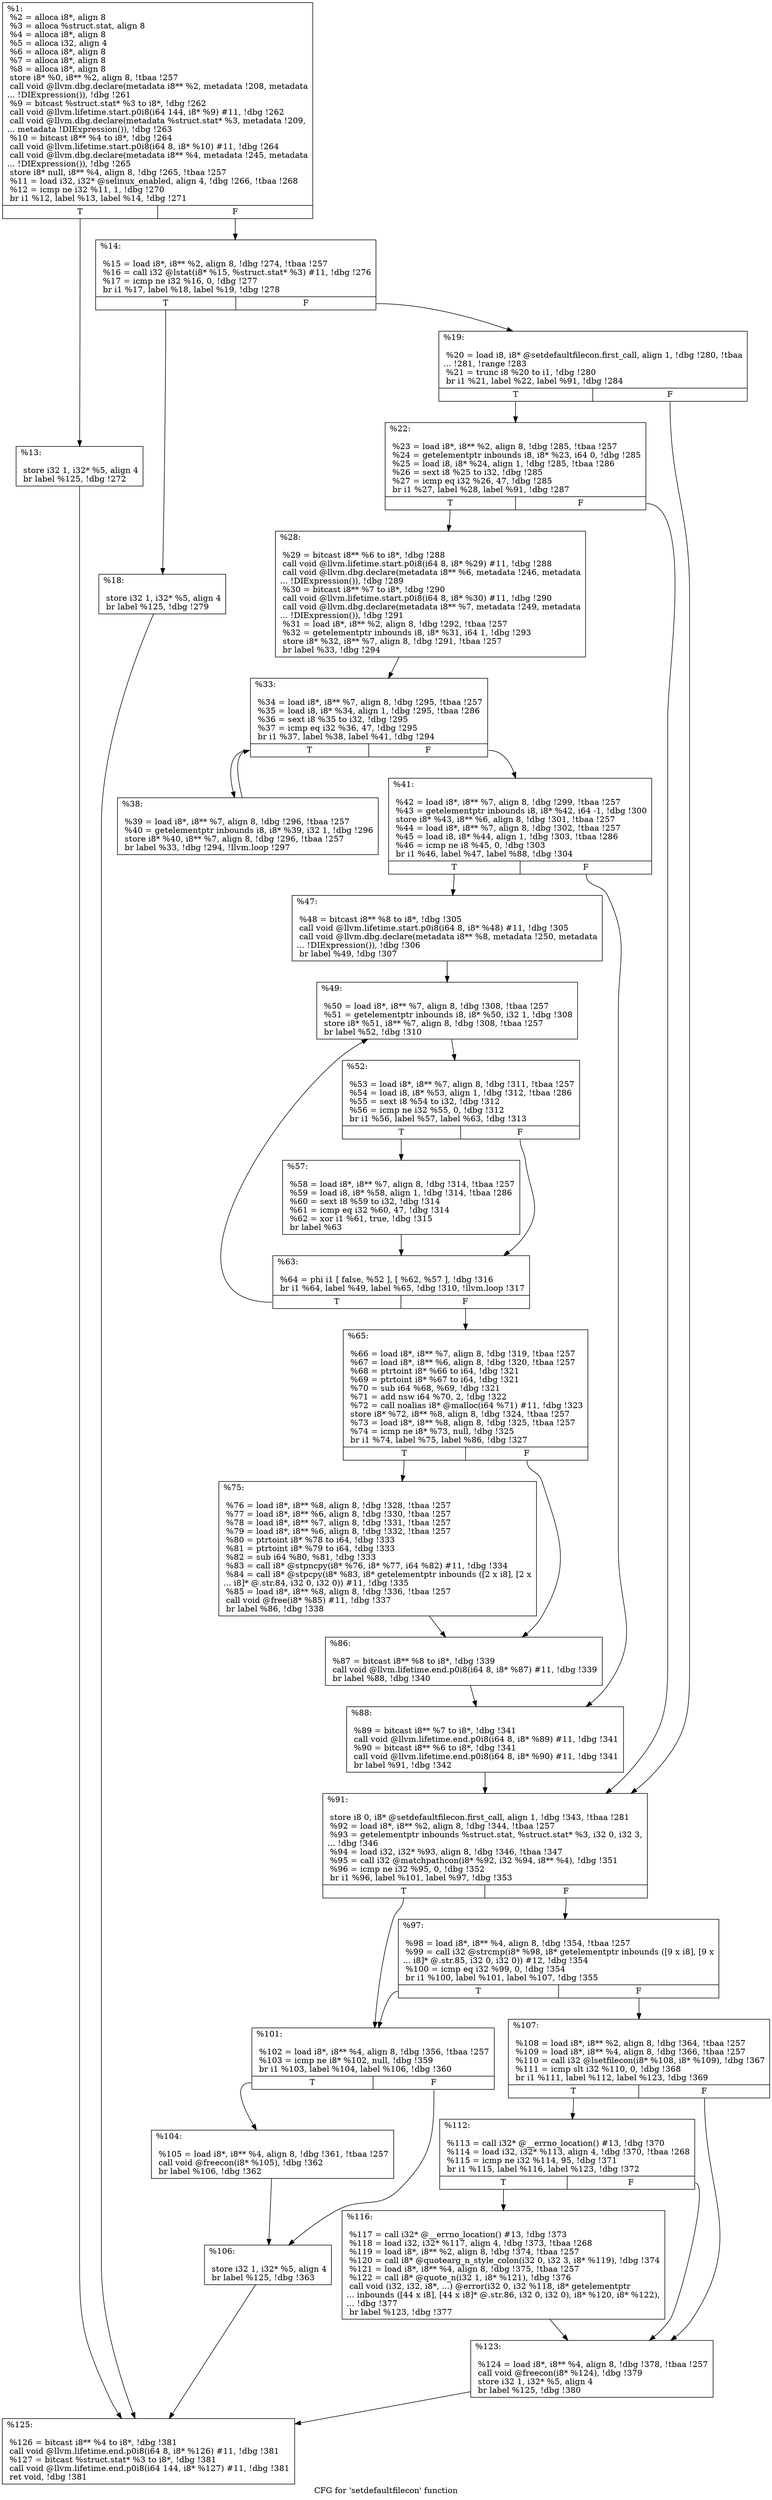 digraph "CFG for 'setdefaultfilecon' function" {
	label="CFG for 'setdefaultfilecon' function";

	Node0x8a1cc0 [shape=record,label="{%1:\l  %2 = alloca i8*, align 8\l  %3 = alloca %struct.stat, align 8\l  %4 = alloca i8*, align 8\l  %5 = alloca i32, align 4\l  %6 = alloca i8*, align 8\l  %7 = alloca i8*, align 8\l  %8 = alloca i8*, align 8\l  store i8* %0, i8** %2, align 8, !tbaa !257\l  call void @llvm.dbg.declare(metadata i8** %2, metadata !208, metadata\l... !DIExpression()), !dbg !261\l  %9 = bitcast %struct.stat* %3 to i8*, !dbg !262\l  call void @llvm.lifetime.start.p0i8(i64 144, i8* %9) #11, !dbg !262\l  call void @llvm.dbg.declare(metadata %struct.stat* %3, metadata !209,\l... metadata !DIExpression()), !dbg !263\l  %10 = bitcast i8** %4 to i8*, !dbg !264\l  call void @llvm.lifetime.start.p0i8(i64 8, i8* %10) #11, !dbg !264\l  call void @llvm.dbg.declare(metadata i8** %4, metadata !245, metadata\l... !DIExpression()), !dbg !265\l  store i8* null, i8** %4, align 8, !dbg !265, !tbaa !257\l  %11 = load i32, i32* @selinux_enabled, align 4, !dbg !266, !tbaa !268\l  %12 = icmp ne i32 %11, 1, !dbg !270\l  br i1 %12, label %13, label %14, !dbg !271\l|{<s0>T|<s1>F}}"];
	Node0x8a1cc0:s0 -> Node0x8a2590;
	Node0x8a1cc0:s1 -> Node0x8a25e0;
	Node0x8a2590 [shape=record,label="{%13:\l\l  store i32 1, i32* %5, align 4\l  br label %125, !dbg !272\l}"];
	Node0x8a2590 -> Node0x92a6a0;
	Node0x8a25e0 [shape=record,label="{%14:\l\l  %15 = load i8*, i8** %2, align 8, !dbg !274, !tbaa !257\l  %16 = call i32 @lstat(i8* %15, %struct.stat* %3) #11, !dbg !276\l  %17 = icmp ne i32 %16, 0, !dbg !277\l  br i1 %17, label %18, label %19, !dbg !278\l|{<s0>T|<s1>F}}"];
	Node0x8a25e0:s0 -> Node0x8a2630;
	Node0x8a25e0:s1 -> Node0x929f20;
	Node0x8a2630 [shape=record,label="{%18:\l\l  store i32 1, i32* %5, align 4\l  br label %125, !dbg !279\l}"];
	Node0x8a2630 -> Node0x92a6a0;
	Node0x929f20 [shape=record,label="{%19:\l\l  %20 = load i8, i8* @setdefaultfilecon.first_call, align 1, !dbg !280, !tbaa\l... !281, !range !283\l  %21 = trunc i8 %20 to i1, !dbg !280\l  br i1 %21, label %22, label %91, !dbg !284\l|{<s0>T|<s1>F}}"];
	Node0x929f20:s0 -> Node0x929f70;
	Node0x929f20:s1 -> Node0x92a3d0;
	Node0x929f70 [shape=record,label="{%22:\l\l  %23 = load i8*, i8** %2, align 8, !dbg !285, !tbaa !257\l  %24 = getelementptr inbounds i8, i8* %23, i64 0, !dbg !285\l  %25 = load i8, i8* %24, align 1, !dbg !285, !tbaa !286\l  %26 = sext i8 %25 to i32, !dbg !285\l  %27 = icmp eq i32 %26, 47, !dbg !285\l  br i1 %27, label %28, label %91, !dbg !287\l|{<s0>T|<s1>F}}"];
	Node0x929f70:s0 -> Node0x929fc0;
	Node0x929f70:s1 -> Node0x92a3d0;
	Node0x929fc0 [shape=record,label="{%28:\l\l  %29 = bitcast i8** %6 to i8*, !dbg !288\l  call void @llvm.lifetime.start.p0i8(i64 8, i8* %29) #11, !dbg !288\l  call void @llvm.dbg.declare(metadata i8** %6, metadata !246, metadata\l... !DIExpression()), !dbg !289\l  %30 = bitcast i8** %7 to i8*, !dbg !290\l  call void @llvm.lifetime.start.p0i8(i64 8, i8* %30) #11, !dbg !290\l  call void @llvm.dbg.declare(metadata i8** %7, metadata !249, metadata\l... !DIExpression()), !dbg !291\l  %31 = load i8*, i8** %2, align 8, !dbg !292, !tbaa !257\l  %32 = getelementptr inbounds i8, i8* %31, i64 1, !dbg !293\l  store i8* %32, i8** %7, align 8, !dbg !291, !tbaa !257\l  br label %33, !dbg !294\l}"];
	Node0x929fc0 -> Node0x92a010;
	Node0x92a010 [shape=record,label="{%33:\l\l  %34 = load i8*, i8** %7, align 8, !dbg !295, !tbaa !257\l  %35 = load i8, i8* %34, align 1, !dbg !295, !tbaa !286\l  %36 = sext i8 %35 to i32, !dbg !295\l  %37 = icmp eq i32 %36, 47, !dbg !295\l  br i1 %37, label %38, label %41, !dbg !294\l|{<s0>T|<s1>F}}"];
	Node0x92a010:s0 -> Node0x92a060;
	Node0x92a010:s1 -> Node0x92a0b0;
	Node0x92a060 [shape=record,label="{%38:\l\l  %39 = load i8*, i8** %7, align 8, !dbg !296, !tbaa !257\l  %40 = getelementptr inbounds i8, i8* %39, i32 1, !dbg !296\l  store i8* %40, i8** %7, align 8, !dbg !296, !tbaa !257\l  br label %33, !dbg !294, !llvm.loop !297\l}"];
	Node0x92a060 -> Node0x92a010;
	Node0x92a0b0 [shape=record,label="{%41:\l\l  %42 = load i8*, i8** %7, align 8, !dbg !299, !tbaa !257\l  %43 = getelementptr inbounds i8, i8* %42, i64 -1, !dbg !300\l  store i8* %43, i8** %6, align 8, !dbg !301, !tbaa !257\l  %44 = load i8*, i8** %7, align 8, !dbg !302, !tbaa !257\l  %45 = load i8, i8* %44, align 1, !dbg !303, !tbaa !286\l  %46 = icmp ne i8 %45, 0, !dbg !303\l  br i1 %46, label %47, label %88, !dbg !304\l|{<s0>T|<s1>F}}"];
	Node0x92a0b0:s0 -> Node0x92a100;
	Node0x92a0b0:s1 -> Node0x92a380;
	Node0x92a100 [shape=record,label="{%47:\l\l  %48 = bitcast i8** %8 to i8*, !dbg !305\l  call void @llvm.lifetime.start.p0i8(i64 8, i8* %48) #11, !dbg !305\l  call void @llvm.dbg.declare(metadata i8** %8, metadata !250, metadata\l... !DIExpression()), !dbg !306\l  br label %49, !dbg !307\l}"];
	Node0x92a100 -> Node0x92a150;
	Node0x92a150 [shape=record,label="{%49:\l\l  %50 = load i8*, i8** %7, align 8, !dbg !308, !tbaa !257\l  %51 = getelementptr inbounds i8, i8* %50, i32 1, !dbg !308\l  store i8* %51, i8** %7, align 8, !dbg !308, !tbaa !257\l  br label %52, !dbg !310\l}"];
	Node0x92a150 -> Node0x92a1a0;
	Node0x92a1a0 [shape=record,label="{%52:\l\l  %53 = load i8*, i8** %7, align 8, !dbg !311, !tbaa !257\l  %54 = load i8, i8* %53, align 1, !dbg !312, !tbaa !286\l  %55 = sext i8 %54 to i32, !dbg !312\l  %56 = icmp ne i32 %55, 0, !dbg !312\l  br i1 %56, label %57, label %63, !dbg !313\l|{<s0>T|<s1>F}}"];
	Node0x92a1a0:s0 -> Node0x92a1f0;
	Node0x92a1a0:s1 -> Node0x92a240;
	Node0x92a1f0 [shape=record,label="{%57:\l\l  %58 = load i8*, i8** %7, align 8, !dbg !314, !tbaa !257\l  %59 = load i8, i8* %58, align 1, !dbg !314, !tbaa !286\l  %60 = sext i8 %59 to i32, !dbg !314\l  %61 = icmp eq i32 %60, 47, !dbg !314\l  %62 = xor i1 %61, true, !dbg !315\l  br label %63\l}"];
	Node0x92a1f0 -> Node0x92a240;
	Node0x92a240 [shape=record,label="{%63:\l\l  %64 = phi i1 [ false, %52 ], [ %62, %57 ], !dbg !316\l  br i1 %64, label %49, label %65, !dbg !310, !llvm.loop !317\l|{<s0>T|<s1>F}}"];
	Node0x92a240:s0 -> Node0x92a150;
	Node0x92a240:s1 -> Node0x92a290;
	Node0x92a290 [shape=record,label="{%65:\l\l  %66 = load i8*, i8** %7, align 8, !dbg !319, !tbaa !257\l  %67 = load i8*, i8** %6, align 8, !dbg !320, !tbaa !257\l  %68 = ptrtoint i8* %66 to i64, !dbg !321\l  %69 = ptrtoint i8* %67 to i64, !dbg !321\l  %70 = sub i64 %68, %69, !dbg !321\l  %71 = add nsw i64 %70, 2, !dbg !322\l  %72 = call noalias i8* @malloc(i64 %71) #11, !dbg !323\l  store i8* %72, i8** %8, align 8, !dbg !324, !tbaa !257\l  %73 = load i8*, i8** %8, align 8, !dbg !325, !tbaa !257\l  %74 = icmp ne i8* %73, null, !dbg !325\l  br i1 %74, label %75, label %86, !dbg !327\l|{<s0>T|<s1>F}}"];
	Node0x92a290:s0 -> Node0x92a2e0;
	Node0x92a290:s1 -> Node0x92a330;
	Node0x92a2e0 [shape=record,label="{%75:\l\l  %76 = load i8*, i8** %8, align 8, !dbg !328, !tbaa !257\l  %77 = load i8*, i8** %6, align 8, !dbg !330, !tbaa !257\l  %78 = load i8*, i8** %7, align 8, !dbg !331, !tbaa !257\l  %79 = load i8*, i8** %6, align 8, !dbg !332, !tbaa !257\l  %80 = ptrtoint i8* %78 to i64, !dbg !333\l  %81 = ptrtoint i8* %79 to i64, !dbg !333\l  %82 = sub i64 %80, %81, !dbg !333\l  %83 = call i8* @stpncpy(i8* %76, i8* %77, i64 %82) #11, !dbg !334\l  %84 = call i8* @stpcpy(i8* %83, i8* getelementptr inbounds ([2 x i8], [2 x\l... i8]* @.str.84, i32 0, i32 0)) #11, !dbg !335\l  %85 = load i8*, i8** %8, align 8, !dbg !336, !tbaa !257\l  call void @free(i8* %85) #11, !dbg !337\l  br label %86, !dbg !338\l}"];
	Node0x92a2e0 -> Node0x92a330;
	Node0x92a330 [shape=record,label="{%86:\l\l  %87 = bitcast i8** %8 to i8*, !dbg !339\l  call void @llvm.lifetime.end.p0i8(i64 8, i8* %87) #11, !dbg !339\l  br label %88, !dbg !340\l}"];
	Node0x92a330 -> Node0x92a380;
	Node0x92a380 [shape=record,label="{%88:\l\l  %89 = bitcast i8** %7 to i8*, !dbg !341\l  call void @llvm.lifetime.end.p0i8(i64 8, i8* %89) #11, !dbg !341\l  %90 = bitcast i8** %6 to i8*, !dbg !341\l  call void @llvm.lifetime.end.p0i8(i64 8, i8* %90) #11, !dbg !341\l  br label %91, !dbg !342\l}"];
	Node0x92a380 -> Node0x92a3d0;
	Node0x92a3d0 [shape=record,label="{%91:\l\l  store i8 0, i8* @setdefaultfilecon.first_call, align 1, !dbg !343, !tbaa !281\l  %92 = load i8*, i8** %2, align 8, !dbg !344, !tbaa !257\l  %93 = getelementptr inbounds %struct.stat, %struct.stat* %3, i32 0, i32 3,\l... !dbg !346\l  %94 = load i32, i32* %93, align 8, !dbg !346, !tbaa !347\l  %95 = call i32 @matchpathcon(i8* %92, i32 %94, i8** %4), !dbg !351\l  %96 = icmp ne i32 %95, 0, !dbg !352\l  br i1 %96, label %101, label %97, !dbg !353\l|{<s0>T|<s1>F}}"];
	Node0x92a3d0:s0 -> Node0x92a470;
	Node0x92a3d0:s1 -> Node0x92a420;
	Node0x92a420 [shape=record,label="{%97:\l\l  %98 = load i8*, i8** %4, align 8, !dbg !354, !tbaa !257\l  %99 = call i32 @strcmp(i8* %98, i8* getelementptr inbounds ([9 x i8], [9 x\l... i8]* @.str.85, i32 0, i32 0)) #12, !dbg !354\l  %100 = icmp eq i32 %99, 0, !dbg !354\l  br i1 %100, label %101, label %107, !dbg !355\l|{<s0>T|<s1>F}}"];
	Node0x92a420:s0 -> Node0x92a470;
	Node0x92a420:s1 -> Node0x92a560;
	Node0x92a470 [shape=record,label="{%101:\l\l  %102 = load i8*, i8** %4, align 8, !dbg !356, !tbaa !257\l  %103 = icmp ne i8* %102, null, !dbg !359\l  br i1 %103, label %104, label %106, !dbg !360\l|{<s0>T|<s1>F}}"];
	Node0x92a470:s0 -> Node0x92a4c0;
	Node0x92a470:s1 -> Node0x92a510;
	Node0x92a4c0 [shape=record,label="{%104:\l\l  %105 = load i8*, i8** %4, align 8, !dbg !361, !tbaa !257\l  call void @freecon(i8* %105), !dbg !362\l  br label %106, !dbg !362\l}"];
	Node0x92a4c0 -> Node0x92a510;
	Node0x92a510 [shape=record,label="{%106:\l\l  store i32 1, i32* %5, align 4\l  br label %125, !dbg !363\l}"];
	Node0x92a510 -> Node0x92a6a0;
	Node0x92a560 [shape=record,label="{%107:\l\l  %108 = load i8*, i8** %2, align 8, !dbg !364, !tbaa !257\l  %109 = load i8*, i8** %4, align 8, !dbg !366, !tbaa !257\l  %110 = call i32 @lsetfilecon(i8* %108, i8* %109), !dbg !367\l  %111 = icmp slt i32 %110, 0, !dbg !368\l  br i1 %111, label %112, label %123, !dbg !369\l|{<s0>T|<s1>F}}"];
	Node0x92a560:s0 -> Node0x92a5b0;
	Node0x92a560:s1 -> Node0x92a650;
	Node0x92a5b0 [shape=record,label="{%112:\l\l  %113 = call i32* @__errno_location() #13, !dbg !370\l  %114 = load i32, i32* %113, align 4, !dbg !370, !tbaa !268\l  %115 = icmp ne i32 %114, 95, !dbg !371\l  br i1 %115, label %116, label %123, !dbg !372\l|{<s0>T|<s1>F}}"];
	Node0x92a5b0:s0 -> Node0x92a600;
	Node0x92a5b0:s1 -> Node0x92a650;
	Node0x92a600 [shape=record,label="{%116:\l\l  %117 = call i32* @__errno_location() #13, !dbg !373\l  %118 = load i32, i32* %117, align 4, !dbg !373, !tbaa !268\l  %119 = load i8*, i8** %2, align 8, !dbg !374, !tbaa !257\l  %120 = call i8* @quotearg_n_style_colon(i32 0, i32 3, i8* %119), !dbg !374\l  %121 = load i8*, i8** %4, align 8, !dbg !375, !tbaa !257\l  %122 = call i8* @quote_n(i32 1, i8* %121), !dbg !376\l  call void (i32, i32, i8*, ...) @error(i32 0, i32 %118, i8* getelementptr\l... inbounds ([44 x i8], [44 x i8]* @.str.86, i32 0, i32 0), i8* %120, i8* %122),\l... !dbg !377\l  br label %123, !dbg !377\l}"];
	Node0x92a600 -> Node0x92a650;
	Node0x92a650 [shape=record,label="{%123:\l\l  %124 = load i8*, i8** %4, align 8, !dbg !378, !tbaa !257\l  call void @freecon(i8* %124), !dbg !379\l  store i32 1, i32* %5, align 4\l  br label %125, !dbg !380\l}"];
	Node0x92a650 -> Node0x92a6a0;
	Node0x92a6a0 [shape=record,label="{%125:\l\l  %126 = bitcast i8** %4 to i8*, !dbg !381\l  call void @llvm.lifetime.end.p0i8(i64 8, i8* %126) #11, !dbg !381\l  %127 = bitcast %struct.stat* %3 to i8*, !dbg !381\l  call void @llvm.lifetime.end.p0i8(i64 144, i8* %127) #11, !dbg !381\l  ret void, !dbg !381\l}"];
}
